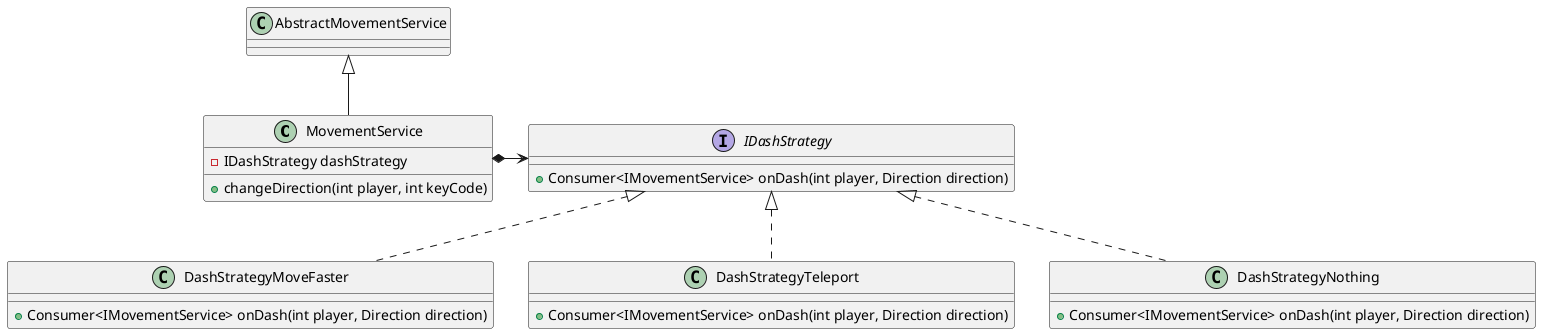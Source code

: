 @startuml
class MovementService extends AbstractMovementService {
    - IDashStrategy dashStrategy
    + changeDirection(int player, int keyCode)
}
interface IDashStrategy {
    + Consumer<IMovementService> onDash(int player, Direction direction)
}
class DashStrategyMoveFaster implements IDashStrategy {
    + Consumer<IMovementService> onDash(int player, Direction direction)
}
class DashStrategyTeleport implements IDashStrategy {
    + Consumer<IMovementService> onDash(int player, Direction direction)
}
class DashStrategyNothing implements IDashStrategy {
    + Consumer<IMovementService> onDash(int player, Direction direction)
}

MovementService *-right-> IDashStrategy

@enduml
